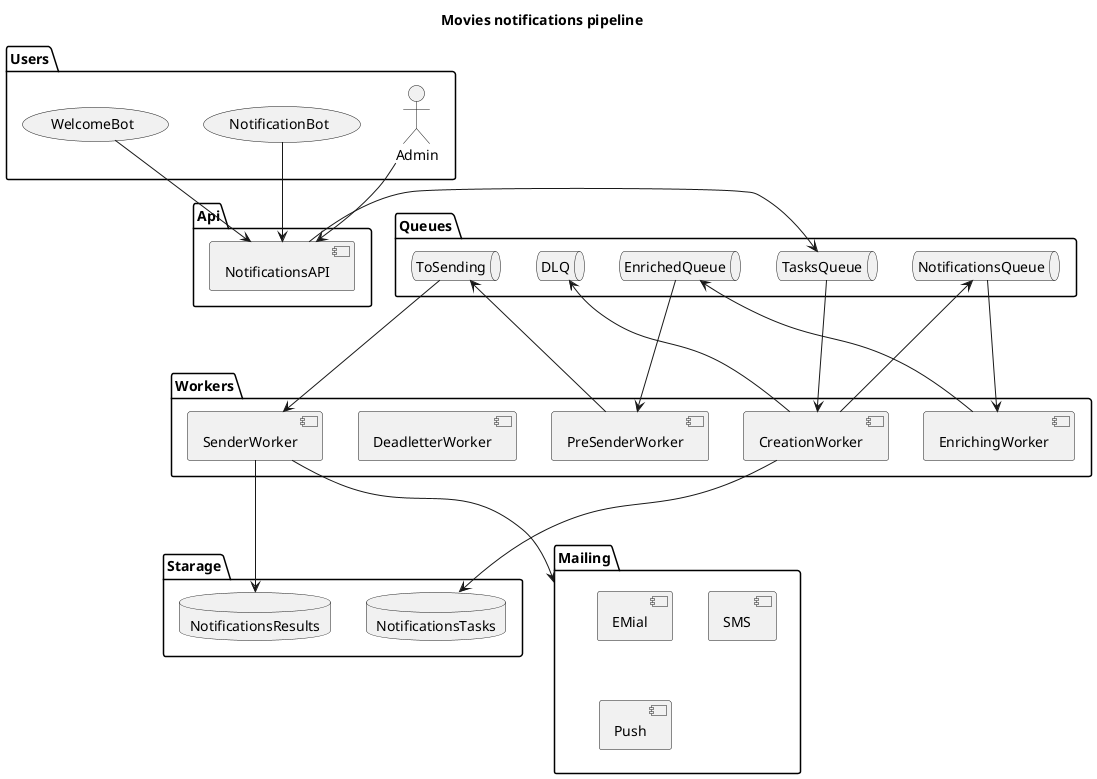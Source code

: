 @startuml


title
<b>Movies notifications pipeline</b>
end title

package Users {
    actor Admin
    usecase NotificationBot
    usecase WelcomeBot
}

package Starage {
    database NotificationsTasks
    database NotificationsResults
}

package Api {
    component NotificationsAPI
}

package Queues {
    queue TasksQueue
    queue NotificationsQueue
    queue EnrichedQueue
    queue DLQ
    queue ToSending
}

package Workers {
    component CreationWorker
    component EnrichingWorker
    component PreSenderWorker
    component DeadletterWorker
    component SenderWorker
}

package Mailing {
    component EMial
    component SMS
    component Push
}

Admin -down-> NotificationsAPI
NotificationBot  -down-> NotificationsAPI
WelcomeBot  -down-> NotificationsAPI
NotificationsAPI -right-> TasksQueue
TasksQueue --down-> CreationWorker
CreationWorker --up-> NotificationsQueue
CreationWorker --up-> DLQ
NotificationsQueue --down-> EnrichingWorker
EnrichingWorker --up-> EnrichedQueue
EnrichedQueue --down-> PreSenderWorker
PreSenderWorker --up-> ToSending
ToSending --down-> SenderWorker
SenderWorker --down-> NotificationsResults
CreationWorker --down-> NotificationsTasks
SenderWorker --down-> Mailing
@enduml